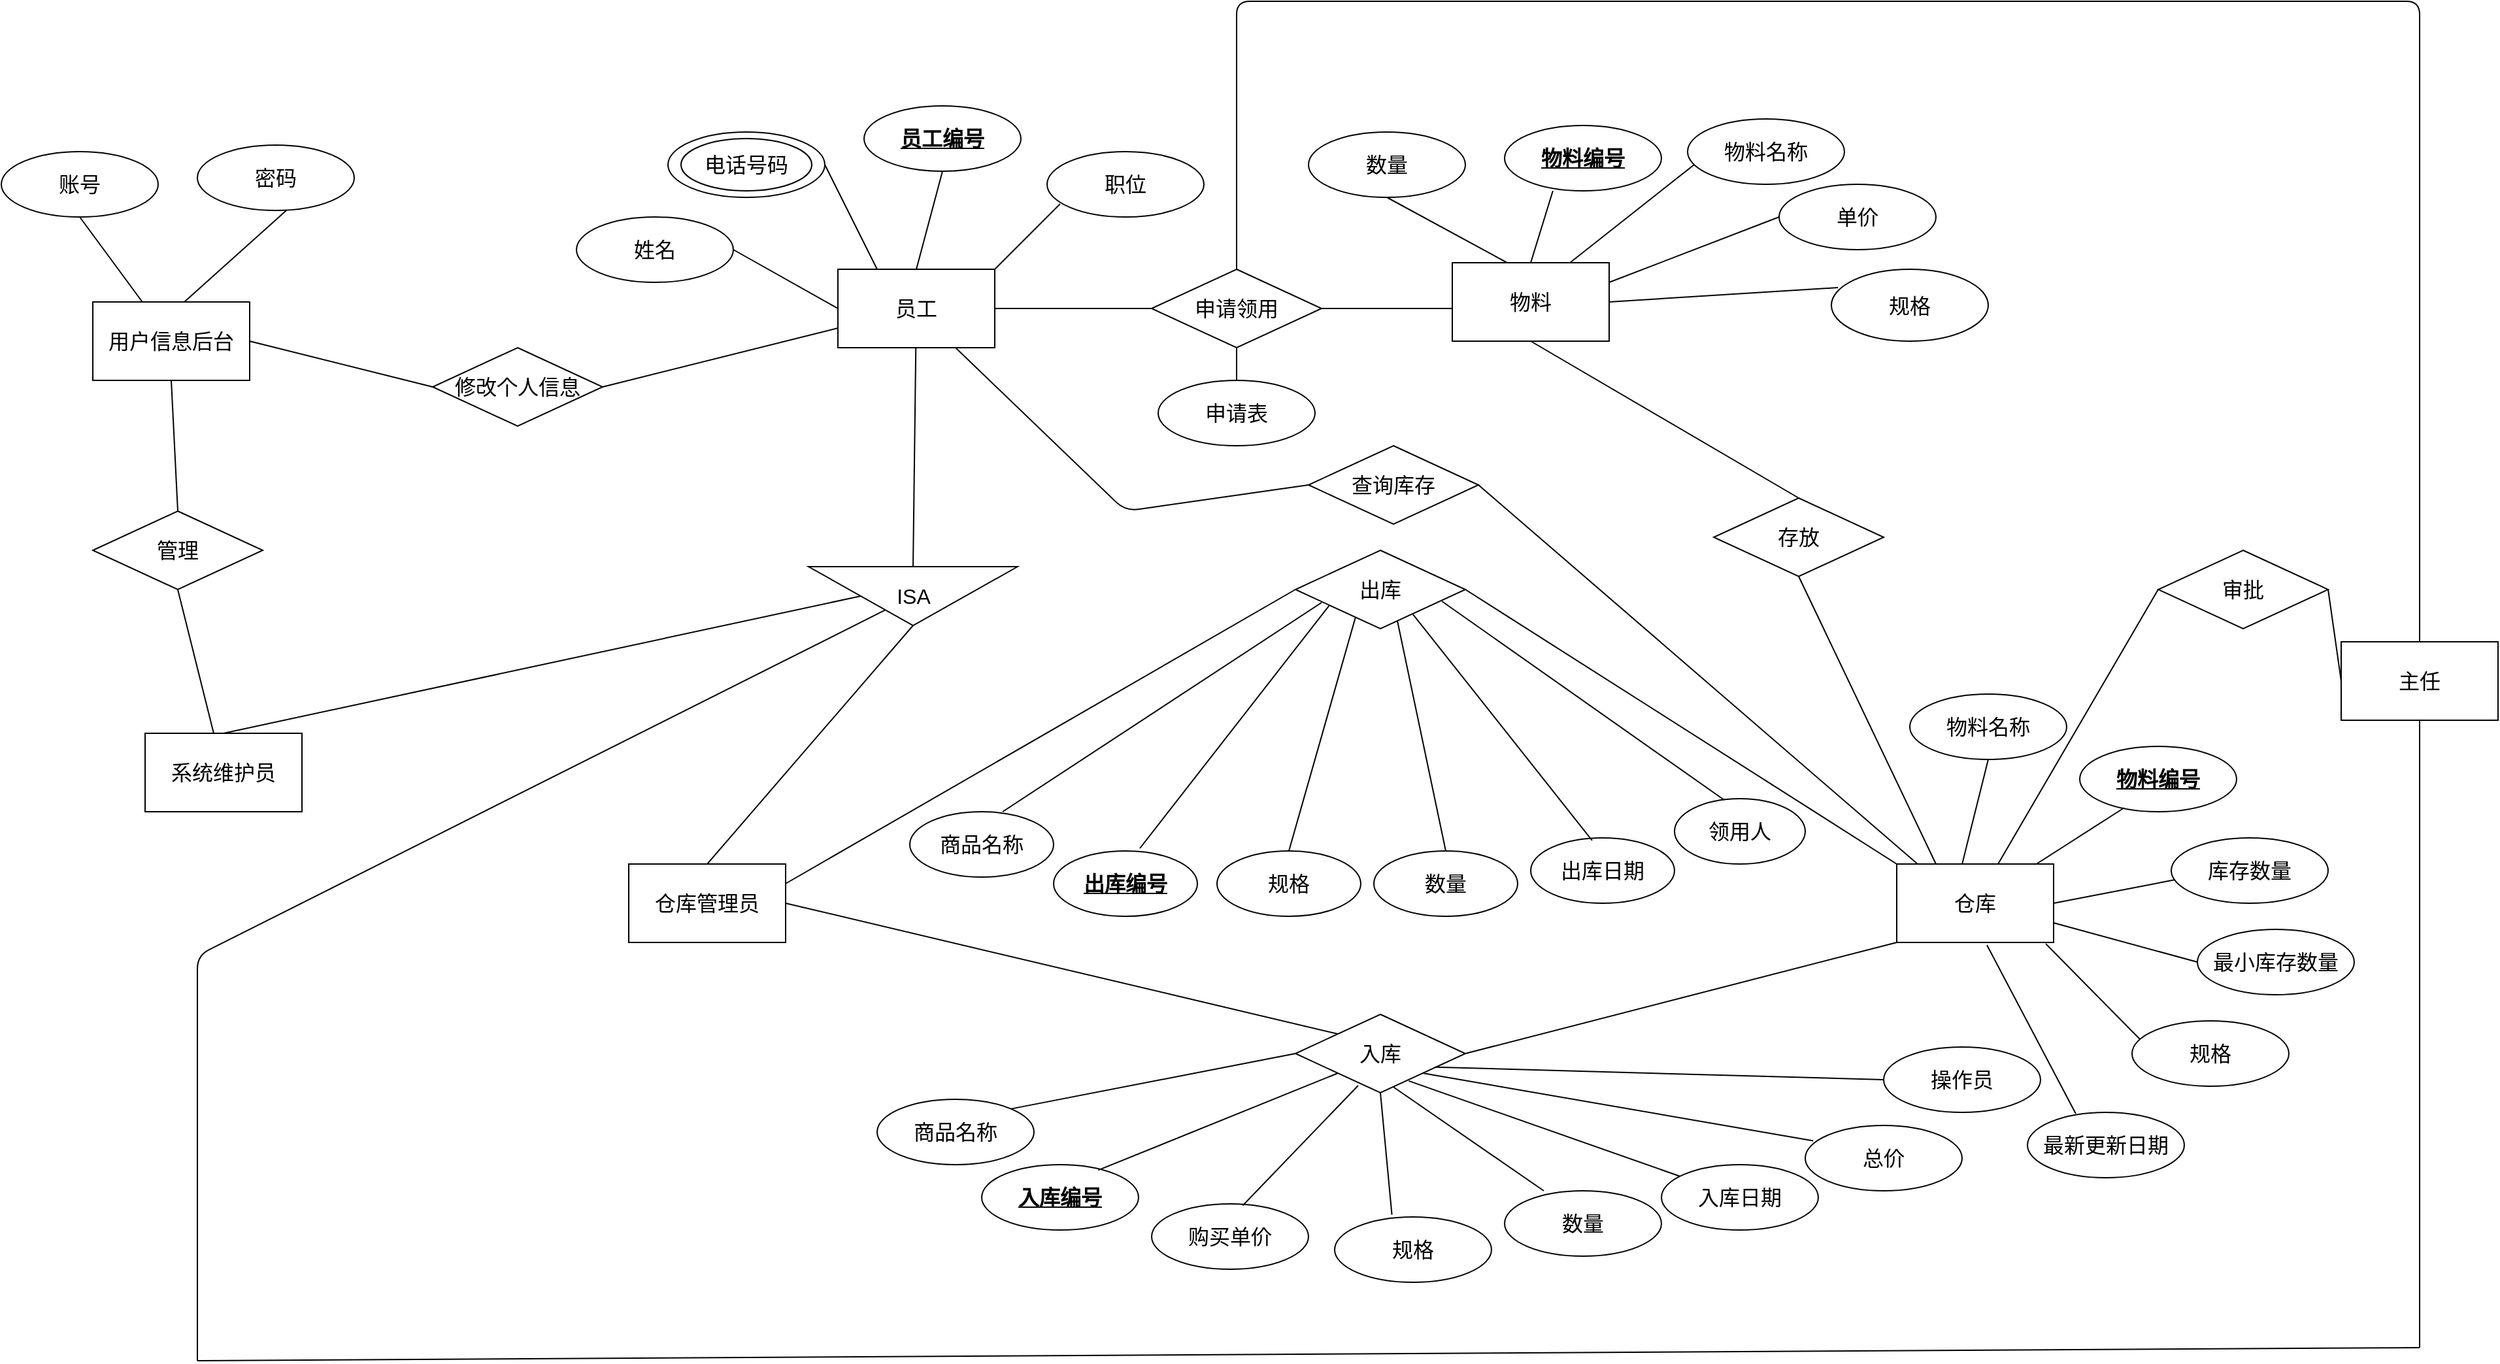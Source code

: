 <mxfile version="14.4.8" type="github">
  <diagram id="7QiJYxN_wW3tpjpvBsrL" name="Page-1">
    <mxGraphModel dx="2624" dy="752" grid="1" gridSize="10" guides="1" tooltips="1" connect="1" arrows="1" fold="1" page="0" pageScale="1" pageWidth="3300" pageHeight="4681" math="0" shadow="0">
      <root>
        <mxCell id="0" />
        <mxCell id="1" parent="0" />
        <mxCell id="o8ijFrv-etMoGQlMxE8c-1" value="物料" style="rounded=0;whiteSpace=wrap;html=1;fontSize=16;fontStyle=0" parent="1" vertex="1">
          <mxGeometry x="-30" y="300" width="120" height="60" as="geometry" />
        </mxCell>
        <mxCell id="FmjRnSezdj2sr65Cq_tM-1" value="" style="endArrow=none;html=1;exitX=0.5;exitY=0;exitDx=0;exitDy=0;entryX=0.308;entryY=1;entryDx=0;entryDy=0;entryPerimeter=0;fontSize=16;fontStyle=0" parent="1" source="o8ijFrv-etMoGQlMxE8c-1" target="FmjRnSezdj2sr65Cq_tM-2" edge="1">
          <mxGeometry width="50" height="50" relative="1" as="geometry">
            <mxPoint x="-20" y="280" as="sourcePoint" />
            <mxPoint x="160" y="290" as="targetPoint" />
          </mxGeometry>
        </mxCell>
        <mxCell id="FmjRnSezdj2sr65Cq_tM-2" value="物料编号" style="ellipse;whiteSpace=wrap;html=1;fontStyle=5;fontSize=16;" parent="1" vertex="1">
          <mxGeometry x="10" y="195" width="120" height="50" as="geometry" />
        </mxCell>
        <mxCell id="FmjRnSezdj2sr65Cq_tM-3" value="" style="endArrow=none;html=1;exitX=0.75;exitY=0;exitDx=0;exitDy=0;entryX=0.042;entryY=0.7;entryDx=0;entryDy=0;entryPerimeter=0;fontSize=16;fontStyle=0" parent="1" source="o8ijFrv-etMoGQlMxE8c-1" target="FmjRnSezdj2sr65Cq_tM-4" edge="1">
          <mxGeometry width="50" height="50" relative="1" as="geometry">
            <mxPoint x="120" y="420" as="sourcePoint" />
            <mxPoint x="150" y="360" as="targetPoint" />
          </mxGeometry>
        </mxCell>
        <mxCell id="FmjRnSezdj2sr65Cq_tM-4" value="物料名称" style="ellipse;whiteSpace=wrap;html=1;fontSize=16;fontStyle=0" parent="1" vertex="1">
          <mxGeometry x="150" y="190" width="120" height="50" as="geometry" />
        </mxCell>
        <mxCell id="FmjRnSezdj2sr65Cq_tM-6" value="单价" style="ellipse;whiteSpace=wrap;html=1;fontSize=16;fontStyle=0" parent="1" vertex="1">
          <mxGeometry x="220" y="240" width="120" height="50" as="geometry" />
        </mxCell>
        <mxCell id="FmjRnSezdj2sr65Cq_tM-7" value="" style="endArrow=none;html=1;exitX=1;exitY=0.25;exitDx=0;exitDy=0;entryX=0;entryY=0.5;entryDx=0;entryDy=0;fontSize=16;fontStyle=0" parent="1" source="o8ijFrv-etMoGQlMxE8c-1" target="FmjRnSezdj2sr65Cq_tM-6" edge="1">
          <mxGeometry width="50" height="50" relative="1" as="geometry">
            <mxPoint x="80" y="450" as="sourcePoint" />
            <mxPoint x="140" y="440" as="targetPoint" />
          </mxGeometry>
        </mxCell>
        <mxCell id="FmjRnSezdj2sr65Cq_tM-8" value="规格" style="ellipse;whiteSpace=wrap;html=1;fontSize=16;fontStyle=0" parent="1" vertex="1">
          <mxGeometry x="260" y="305" width="120" height="55" as="geometry" />
        </mxCell>
        <mxCell id="FmjRnSezdj2sr65Cq_tM-9" value="" style="endArrow=none;html=1;exitX=1;exitY=0.5;exitDx=0;exitDy=0;entryX=0.042;entryY=0.255;entryDx=0;entryDy=0;entryPerimeter=0;fontSize=16;fontStyle=0" parent="1" source="o8ijFrv-etMoGQlMxE8c-1" target="FmjRnSezdj2sr65Cq_tM-8" edge="1">
          <mxGeometry width="50" height="50" relative="1" as="geometry">
            <mxPoint y="520" as="sourcePoint" />
            <mxPoint x="140" y="510" as="targetPoint" />
          </mxGeometry>
        </mxCell>
        <mxCell id="FmjRnSezdj2sr65Cq_tM-10" value="数量" style="ellipse;whiteSpace=wrap;html=1;fontSize=16;fontStyle=0" parent="1" vertex="1">
          <mxGeometry x="-140" y="200" width="120" height="50" as="geometry" />
        </mxCell>
        <mxCell id="FmjRnSezdj2sr65Cq_tM-11" value="" style="endArrow=none;html=1;exitX=0.35;exitY=0;exitDx=0;exitDy=0;exitPerimeter=0;fontSize=16;fontStyle=0" parent="1" source="o8ijFrv-etMoGQlMxE8c-1" edge="1">
          <mxGeometry width="50" height="50" relative="1" as="geometry">
            <mxPoint x="70" y="290" as="sourcePoint" />
            <mxPoint x="-80" y="250" as="targetPoint" />
          </mxGeometry>
        </mxCell>
        <mxCell id="FmjRnSezdj2sr65Cq_tM-12" value="员工" style="rounded=0;whiteSpace=wrap;html=1;fontSize=16;fontStyle=0" parent="1" vertex="1">
          <mxGeometry x="-500" y="305" width="120" height="60" as="geometry" />
        </mxCell>
        <mxCell id="FmjRnSezdj2sr65Cq_tM-13" value="申请领用" style="rhombus;whiteSpace=wrap;html=1;fontSize=16;fontStyle=0" parent="1" vertex="1">
          <mxGeometry x="-260" y="305" width="130" height="60" as="geometry" />
        </mxCell>
        <mxCell id="FmjRnSezdj2sr65Cq_tM-14" value="" style="endArrow=none;html=1;entryX=0;entryY=0.5;entryDx=0;entryDy=0;fontSize=16;fontStyle=0" parent="1" target="FmjRnSezdj2sr65Cq_tM-13" edge="1">
          <mxGeometry width="50" height="50" relative="1" as="geometry">
            <mxPoint x="-380" y="335" as="sourcePoint" />
            <mxPoint x="-320" y="365" as="targetPoint" />
          </mxGeometry>
        </mxCell>
        <mxCell id="FmjRnSezdj2sr65Cq_tM-16" value="" style="ellipse;whiteSpace=wrap;html=1;fontSize=16;fontStyle=0" parent="1" vertex="1">
          <mxGeometry x="-630" y="200" width="120" height="50" as="geometry" />
        </mxCell>
        <mxCell id="FmjRnSezdj2sr65Cq_tM-19" value="姓名" style="ellipse;whiteSpace=wrap;html=1;fontSize=16;fontStyle=0" parent="1" vertex="1">
          <mxGeometry x="-700" y="265" width="120" height="50" as="geometry" />
        </mxCell>
        <mxCell id="FmjRnSezdj2sr65Cq_tM-20" value="职位" style="ellipse;whiteSpace=wrap;html=1;fontSize=16;fontStyle=0" parent="1" vertex="1">
          <mxGeometry x="-340" y="215" width="120" height="50" as="geometry" />
        </mxCell>
        <mxCell id="FmjRnSezdj2sr65Cq_tM-21" value="&lt;u style=&quot;font-size: 16px;&quot;&gt;员工编号&lt;/u&gt;" style="ellipse;whiteSpace=wrap;html=1;fontSize=16;fontStyle=1" parent="1" vertex="1">
          <mxGeometry x="-480" y="180" width="120" height="50" as="geometry" />
        </mxCell>
        <mxCell id="FmjRnSezdj2sr65Cq_tM-23" value="电话号码" style="ellipse;whiteSpace=wrap;html=1;fontSize=16;fontStyle=0" parent="1" vertex="1">
          <mxGeometry x="-620" y="205" width="100" height="40" as="geometry" />
        </mxCell>
        <mxCell id="FmjRnSezdj2sr65Cq_tM-24" value="" style="endArrow=none;html=1;entryX=0.5;entryY=1;entryDx=0;entryDy=0;exitX=0.5;exitY=0;exitDx=0;exitDy=0;fontSize=16;fontStyle=0" parent="1" source="FmjRnSezdj2sr65Cq_tM-12" target="FmjRnSezdj2sr65Cq_tM-21" edge="1">
          <mxGeometry width="50" height="50" relative="1" as="geometry">
            <mxPoint x="-500" y="315" as="sourcePoint" />
            <mxPoint x="-450" y="265" as="targetPoint" />
          </mxGeometry>
        </mxCell>
        <mxCell id="FmjRnSezdj2sr65Cq_tM-26" value="" style="endArrow=none;html=1;entryX=1;entryY=0.5;entryDx=0;entryDy=0;exitX=0.25;exitY=0;exitDx=0;exitDy=0;fontSize=16;fontStyle=0" parent="1" source="FmjRnSezdj2sr65Cq_tM-12" target="FmjRnSezdj2sr65Cq_tM-16" edge="1">
          <mxGeometry width="50" height="50" relative="1" as="geometry">
            <mxPoint x="-470" y="300" as="sourcePoint" />
            <mxPoint x="-440" y="445" as="targetPoint" />
          </mxGeometry>
        </mxCell>
        <mxCell id="FmjRnSezdj2sr65Cq_tM-28" value="" style="endArrow=none;html=1;entryX=1;entryY=0.5;entryDx=0;entryDy=0;exitX=0;exitY=0.5;exitDx=0;exitDy=0;fontSize=16;fontStyle=0" parent="1" source="FmjRnSezdj2sr65Cq_tM-12" target="FmjRnSezdj2sr65Cq_tM-19" edge="1">
          <mxGeometry width="50" height="50" relative="1" as="geometry">
            <mxPoint x="-580" y="535" as="sourcePoint" />
            <mxPoint x="-530" y="485" as="targetPoint" />
          </mxGeometry>
        </mxCell>
        <mxCell id="FmjRnSezdj2sr65Cq_tM-29" value="" style="endArrow=none;html=1;fontSize=16;fontStyle=0" parent="1" edge="1">
          <mxGeometry width="50" height="50" relative="1" as="geometry">
            <mxPoint x="-380" y="305" as="sourcePoint" />
            <mxPoint x="-330" y="255" as="targetPoint" />
          </mxGeometry>
        </mxCell>
        <mxCell id="FmjRnSezdj2sr65Cq_tM-30" value="" style="endArrow=none;html=1;exitX=1;exitY=0.5;exitDx=0;exitDy=0;fontSize=16;fontStyle=0" parent="1" source="FmjRnSezdj2sr65Cq_tM-13" edge="1">
          <mxGeometry width="50" height="50" relative="1" as="geometry">
            <mxPoint x="-150" y="335" as="sourcePoint" />
            <mxPoint x="-30" y="335" as="targetPoint" />
          </mxGeometry>
        </mxCell>
        <mxCell id="FmjRnSezdj2sr65Cq_tM-32" value="仓库" style="rounded=0;whiteSpace=wrap;html=1;fontSize=16;fontStyle=0" parent="1" vertex="1">
          <mxGeometry x="310" y="760" width="120" height="60" as="geometry" />
        </mxCell>
        <mxCell id="FmjRnSezdj2sr65Cq_tM-33" value="入库" style="rhombus;whiteSpace=wrap;html=1;fontSize=16;fontStyle=0" parent="1" vertex="1">
          <mxGeometry x="-150" y="875" width="130" height="60" as="geometry" />
        </mxCell>
        <mxCell id="FmjRnSezdj2sr65Cq_tM-34" value="出库" style="rhombus;whiteSpace=wrap;html=1;fontSize=16;fontStyle=0" parent="1" vertex="1">
          <mxGeometry x="-150" y="520" width="130" height="60" as="geometry" />
        </mxCell>
        <mxCell id="FmjRnSezdj2sr65Cq_tM-35" value="物料编号" style="ellipse;whiteSpace=wrap;html=1;fontStyle=5;fontSize=16;" parent="1" vertex="1">
          <mxGeometry x="450" y="670" width="120" height="50" as="geometry" />
        </mxCell>
        <mxCell id="FmjRnSezdj2sr65Cq_tM-36" value="库存数量" style="ellipse;whiteSpace=wrap;html=1;fontSize=16;fontStyle=0" parent="1" vertex="1">
          <mxGeometry x="520" y="740" width="120" height="50" as="geometry" />
        </mxCell>
        <mxCell id="FmjRnSezdj2sr65Cq_tM-37" value="规格" style="ellipse;whiteSpace=wrap;html=1;fontSize=16;fontStyle=0" parent="1" vertex="1">
          <mxGeometry x="490" y="880" width="120" height="50" as="geometry" />
        </mxCell>
        <mxCell id="FmjRnSezdj2sr65Cq_tM-39" value="最新更新日期" style="ellipse;whiteSpace=wrap;html=1;fontSize=16;fontStyle=0" parent="1" vertex="1">
          <mxGeometry x="410" y="950" width="120" height="50" as="geometry" />
        </mxCell>
        <mxCell id="FmjRnSezdj2sr65Cq_tM-40" value="物料名称" style="ellipse;whiteSpace=wrap;html=1;fontSize=16;fontStyle=0" parent="1" vertex="1">
          <mxGeometry x="320" y="630" width="120" height="50" as="geometry" />
        </mxCell>
        <mxCell id="FmjRnSezdj2sr65Cq_tM-41" value="最小库存数量" style="ellipse;whiteSpace=wrap;html=1;fontSize=16;fontStyle=0" parent="1" vertex="1">
          <mxGeometry x="540" y="810" width="120" height="50" as="geometry" />
        </mxCell>
        <mxCell id="FmjRnSezdj2sr65Cq_tM-42" value="" style="endArrow=none;html=1;entryX=0.5;entryY=1;entryDx=0;entryDy=0;exitX=0.417;exitY=0;exitDx=0;exitDy=0;exitPerimeter=0;fontSize=16;fontStyle=0" parent="1" source="FmjRnSezdj2sr65Cq_tM-32" target="FmjRnSezdj2sr65Cq_tM-40" edge="1">
          <mxGeometry width="50" height="50" relative="1" as="geometry">
            <mxPoint x="350" y="750" as="sourcePoint" />
            <mxPoint x="400" y="700" as="targetPoint" />
          </mxGeometry>
        </mxCell>
        <mxCell id="FmjRnSezdj2sr65Cq_tM-43" value="" style="endArrow=none;html=1;entryX=0.283;entryY=0.94;entryDx=0;entryDy=0;entryPerimeter=0;fontSize=16;fontStyle=0" parent="1" source="FmjRnSezdj2sr65Cq_tM-32" target="FmjRnSezdj2sr65Cq_tM-35" edge="1">
          <mxGeometry width="50" height="50" relative="1" as="geometry">
            <mxPoint x="440" y="780" as="sourcePoint" />
            <mxPoint x="483" y="710" as="targetPoint" />
          </mxGeometry>
        </mxCell>
        <mxCell id="FmjRnSezdj2sr65Cq_tM-44" value="" style="endArrow=none;html=1;entryX=0.025;entryY=0.64;entryDx=0;entryDy=0;entryPerimeter=0;exitX=1;exitY=0.5;exitDx=0;exitDy=0;fontSize=16;fontStyle=0" parent="1" source="FmjRnSezdj2sr65Cq_tM-32" target="FmjRnSezdj2sr65Cq_tM-36" edge="1">
          <mxGeometry width="50" height="50" relative="1" as="geometry">
            <mxPoint x="470" y="830" as="sourcePoint" />
            <mxPoint x="520" y="780" as="targetPoint" />
          </mxGeometry>
        </mxCell>
        <mxCell id="FmjRnSezdj2sr65Cq_tM-45" value="" style="endArrow=none;html=1;entryX=0;entryY=0.5;entryDx=0;entryDy=0;exitX=1;exitY=0.75;exitDx=0;exitDy=0;fontSize=16;fontStyle=0" parent="1" source="FmjRnSezdj2sr65Cq_tM-32" target="FmjRnSezdj2sr65Cq_tM-41" edge="1">
          <mxGeometry width="50" height="50" relative="1" as="geometry">
            <mxPoint x="500" y="860" as="sourcePoint" />
            <mxPoint x="550" y="810" as="targetPoint" />
          </mxGeometry>
        </mxCell>
        <mxCell id="FmjRnSezdj2sr65Cq_tM-46" value="" style="endArrow=none;html=1;entryX=0.05;entryY=0.28;entryDx=0;entryDy=0;entryPerimeter=0;exitX=0.95;exitY=1.017;exitDx=0;exitDy=0;exitPerimeter=0;fontSize=16;fontStyle=0" parent="1" source="FmjRnSezdj2sr65Cq_tM-32" target="FmjRnSezdj2sr65Cq_tM-37" edge="1">
          <mxGeometry width="50" height="50" relative="1" as="geometry">
            <mxPoint x="400" y="920" as="sourcePoint" />
            <mxPoint x="450" y="870" as="targetPoint" />
          </mxGeometry>
        </mxCell>
        <mxCell id="FmjRnSezdj2sr65Cq_tM-47" value="" style="endArrow=none;html=1;entryX=0.308;entryY=0.02;entryDx=0;entryDy=0;entryPerimeter=0;exitX=0.575;exitY=1.033;exitDx=0;exitDy=0;exitPerimeter=0;fontSize=16;fontStyle=0" parent="1" source="FmjRnSezdj2sr65Cq_tM-32" target="FmjRnSezdj2sr65Cq_tM-39" edge="1">
          <mxGeometry width="50" height="50" relative="1" as="geometry">
            <mxPoint x="390" y="950" as="sourcePoint" />
            <mxPoint x="440" y="900" as="targetPoint" />
          </mxGeometry>
        </mxCell>
        <mxCell id="FmjRnSezdj2sr65Cq_tM-48" value="" style="endArrow=none;html=1;entryX=0;entryY=1;entryDx=0;entryDy=0;exitX=1;exitY=0.5;exitDx=0;exitDy=0;fontSize=16;fontStyle=0" parent="1" source="FmjRnSezdj2sr65Cq_tM-33" target="FmjRnSezdj2sr65Cq_tM-32" edge="1">
          <mxGeometry width="50" height="50" relative="1" as="geometry">
            <mxPoint x="240" y="900" as="sourcePoint" />
            <mxPoint x="290" y="850" as="targetPoint" />
          </mxGeometry>
        </mxCell>
        <mxCell id="FmjRnSezdj2sr65Cq_tM-49" value="" style="endArrow=none;html=1;entryX=0;entryY=0;entryDx=0;entryDy=0;exitX=1;exitY=0.5;exitDx=0;exitDy=0;fontSize=16;fontStyle=0" parent="1" source="FmjRnSezdj2sr65Cq_tM-34" target="FmjRnSezdj2sr65Cq_tM-32" edge="1">
          <mxGeometry width="50" height="50" relative="1" as="geometry">
            <mxPoint x="230" y="810" as="sourcePoint" />
            <mxPoint x="280" y="760" as="targetPoint" />
          </mxGeometry>
        </mxCell>
        <mxCell id="FmjRnSezdj2sr65Cq_tM-50" value="商品名称" style="ellipse;whiteSpace=wrap;html=1;fontSize=16;fontStyle=0" parent="1" vertex="1">
          <mxGeometry x="-470" y="940" width="120" height="50" as="geometry" />
        </mxCell>
        <mxCell id="FmjRnSezdj2sr65Cq_tM-51" value="规格" style="ellipse;whiteSpace=wrap;html=1;fontSize=16;fontStyle=0" parent="1" vertex="1">
          <mxGeometry x="-120" y="1030" width="120" height="50" as="geometry" />
        </mxCell>
        <mxCell id="FmjRnSezdj2sr65Cq_tM-52" value="总价" style="ellipse;whiteSpace=wrap;html=1;fontSize=16;fontStyle=0" parent="1" vertex="1">
          <mxGeometry x="240" y="960" width="120" height="50" as="geometry" />
        </mxCell>
        <mxCell id="FmjRnSezdj2sr65Cq_tM-53" value="数量" style="ellipse;whiteSpace=wrap;html=1;fontSize=16;fontStyle=0" parent="1" vertex="1">
          <mxGeometry x="10" y="1010" width="120" height="50" as="geometry" />
        </mxCell>
        <mxCell id="FmjRnSezdj2sr65Cq_tM-54" value="操作员" style="ellipse;whiteSpace=wrap;html=1;fontSize=16;fontStyle=0" parent="1" vertex="1">
          <mxGeometry x="300" y="900" width="120" height="50" as="geometry" />
        </mxCell>
        <mxCell id="FmjRnSezdj2sr65Cq_tM-56" value="入库编号" style="ellipse;whiteSpace=wrap;html=1;fontStyle=5;fontSize=16;" parent="1" vertex="1">
          <mxGeometry x="-390" y="990" width="120" height="50" as="geometry" />
        </mxCell>
        <mxCell id="FmjRnSezdj2sr65Cq_tM-57" value="购买单价" style="ellipse;whiteSpace=wrap;html=1;fontSize=16;fontStyle=0" parent="1" vertex="1">
          <mxGeometry x="-260" y="1020" width="120" height="50" as="geometry" />
        </mxCell>
        <mxCell id="FmjRnSezdj2sr65Cq_tM-58" value="入库日期" style="ellipse;whiteSpace=wrap;html=1;fontSize=16;fontStyle=0" parent="1" vertex="1">
          <mxGeometry x="130" y="990" width="120" height="50" as="geometry" />
        </mxCell>
        <mxCell id="FmjRnSezdj2sr65Cq_tM-59" value="" style="endArrow=none;html=1;entryX=0;entryY=0.5;entryDx=0;entryDy=0;exitX=1;exitY=0;exitDx=0;exitDy=0;fontSize=16;fontStyle=0" parent="1" source="FmjRnSezdj2sr65Cq_tM-50" target="FmjRnSezdj2sr65Cq_tM-33" edge="1">
          <mxGeometry width="50" height="50" relative="1" as="geometry">
            <mxPoint x="-300" y="930" as="sourcePoint" />
            <mxPoint x="-250" y="880" as="targetPoint" />
          </mxGeometry>
        </mxCell>
        <mxCell id="FmjRnSezdj2sr65Cq_tM-60" value="" style="endArrow=none;html=1;entryX=0;entryY=1;entryDx=0;entryDy=0;exitX=0.743;exitY=0.084;exitDx=0;exitDy=0;exitPerimeter=0;fontSize=16;fontStyle=0" parent="1" source="FmjRnSezdj2sr65Cq_tM-56" target="FmjRnSezdj2sr65Cq_tM-33" edge="1">
          <mxGeometry width="50" height="50" relative="1" as="geometry">
            <mxPoint x="-150" y="1010" as="sourcePoint" />
            <mxPoint x="-100" y="960" as="targetPoint" />
          </mxGeometry>
        </mxCell>
        <mxCell id="FmjRnSezdj2sr65Cq_tM-61" value="" style="endArrow=none;html=1;entryX=0.369;entryY=0.908;entryDx=0;entryDy=0;entryPerimeter=0;exitX=0.581;exitY=0.025;exitDx=0;exitDy=0;exitPerimeter=0;fontSize=16;fontStyle=0" parent="1" source="FmjRnSezdj2sr65Cq_tM-57" target="FmjRnSezdj2sr65Cq_tM-33" edge="1">
          <mxGeometry width="50" height="50" relative="1" as="geometry">
            <mxPoint x="-150" y="1030" as="sourcePoint" />
            <mxPoint x="-100" y="980" as="targetPoint" />
          </mxGeometry>
        </mxCell>
        <mxCell id="FmjRnSezdj2sr65Cq_tM-62" value="" style="endArrow=none;html=1;entryX=0.5;entryY=1;entryDx=0;entryDy=0;exitX=0.365;exitY=-0.034;exitDx=0;exitDy=0;exitPerimeter=0;fontSize=16;fontStyle=0" parent="1" source="FmjRnSezdj2sr65Cq_tM-51" target="FmjRnSezdj2sr65Cq_tM-33" edge="1">
          <mxGeometry width="50" height="50" relative="1" as="geometry">
            <mxPoint x="-120" y="1020" as="sourcePoint" />
            <mxPoint x="-70" y="970" as="targetPoint" />
          </mxGeometry>
        </mxCell>
        <mxCell id="FmjRnSezdj2sr65Cq_tM-63" value="" style="endArrow=none;html=1;entryX=0.577;entryY=0.927;entryDx=0;entryDy=0;exitX=0.25;exitY=0;exitDx=0;exitDy=0;exitPerimeter=0;entryPerimeter=0;fontSize=16;fontStyle=0" parent="1" source="FmjRnSezdj2sr65Cq_tM-53" target="FmjRnSezdj2sr65Cq_tM-33" edge="1">
          <mxGeometry width="50" height="50" relative="1" as="geometry">
            <mxPoint y="1000" as="sourcePoint" />
            <mxPoint x="50" y="950" as="targetPoint" />
          </mxGeometry>
        </mxCell>
        <mxCell id="FmjRnSezdj2sr65Cq_tM-64" value="" style="endArrow=none;html=1;entryX=0.667;entryY=0.849;entryDx=0;entryDy=0;entryPerimeter=0;fontSize=16;fontStyle=0" parent="1" source="FmjRnSezdj2sr65Cq_tM-58" target="FmjRnSezdj2sr65Cq_tM-33" edge="1">
          <mxGeometry width="50" height="50" relative="1" as="geometry">
            <mxPoint x="60" y="1010" as="sourcePoint" />
            <mxPoint x="110" y="960" as="targetPoint" />
          </mxGeometry>
        </mxCell>
        <mxCell id="FmjRnSezdj2sr65Cq_tM-65" value="" style="endArrow=none;html=1;entryX=1;entryY=1;entryDx=0;entryDy=0;exitX=0.051;exitY=0.236;exitDx=0;exitDy=0;exitPerimeter=0;fontSize=16;fontStyle=0" parent="1" source="FmjRnSezdj2sr65Cq_tM-52" target="FmjRnSezdj2sr65Cq_tM-33" edge="1">
          <mxGeometry width="50" height="50" relative="1" as="geometry">
            <mxPoint x="120" y="970" as="sourcePoint" />
            <mxPoint x="170" y="920" as="targetPoint" />
          </mxGeometry>
        </mxCell>
        <mxCell id="FmjRnSezdj2sr65Cq_tM-66" value="" style="endArrow=none;html=1;entryX=0;entryY=0.5;entryDx=0;entryDy=0;exitX=0.821;exitY=0.673;exitDx=0;exitDy=0;exitPerimeter=0;fontSize=16;fontStyle=0" parent="1" source="FmjRnSezdj2sr65Cq_tM-33" target="FmjRnSezdj2sr65Cq_tM-54" edge="1">
          <mxGeometry width="50" height="50" relative="1" as="geometry">
            <mxPoint x="140" y="950" as="sourcePoint" />
            <mxPoint x="190" y="900" as="targetPoint" />
          </mxGeometry>
        </mxCell>
        <mxCell id="FmjRnSezdj2sr65Cq_tM-67" value="仓库管理员" style="rounded=0;whiteSpace=wrap;html=1;fontSize=16;fontStyle=0" parent="1" vertex="1">
          <mxGeometry x="-660" y="760" width="120" height="60" as="geometry" />
        </mxCell>
        <mxCell id="FmjRnSezdj2sr65Cq_tM-69" value="" style="endArrow=none;html=1;entryX=0;entryY=0;entryDx=0;entryDy=0;exitX=1;exitY=0.5;exitDx=0;exitDy=0;fontSize=16;fontStyle=0" parent="1" source="FmjRnSezdj2sr65Cq_tM-67" target="FmjRnSezdj2sr65Cq_tM-33" edge="1">
          <mxGeometry width="50" height="50" relative="1" as="geometry">
            <mxPoint x="-460" y="920" as="sourcePoint" />
            <mxPoint x="-410" y="870" as="targetPoint" />
          </mxGeometry>
        </mxCell>
        <mxCell id="FmjRnSezdj2sr65Cq_tM-70" value="" style="endArrow=none;html=1;entryX=0;entryY=0.5;entryDx=0;entryDy=0;exitX=1;exitY=0.25;exitDx=0;exitDy=0;fontSize=16;fontStyle=0" parent="1" source="FmjRnSezdj2sr65Cq_tM-67" target="FmjRnSezdj2sr65Cq_tM-34" edge="1">
          <mxGeometry width="50" height="50" relative="1" as="geometry">
            <mxPoint x="-380" y="760" as="sourcePoint" />
            <mxPoint x="-330" y="710" as="targetPoint" />
          </mxGeometry>
        </mxCell>
        <mxCell id="FmjRnSezdj2sr65Cq_tM-71" value="申请表" style="ellipse;whiteSpace=wrap;html=1;fontSize=16;fontStyle=0" parent="1" vertex="1">
          <mxGeometry x="-255" y="390" width="120" height="50" as="geometry" />
        </mxCell>
        <mxCell id="FmjRnSezdj2sr65Cq_tM-72" value="" style="endArrow=none;html=1;entryX=0.5;entryY=1;entryDx=0;entryDy=0;exitX=0.5;exitY=0;exitDx=0;exitDy=0;fontSize=16;fontStyle=0" parent="1" source="FmjRnSezdj2sr65Cq_tM-71" target="FmjRnSezdj2sr65Cq_tM-13" edge="1">
          <mxGeometry width="50" height="50" relative="1" as="geometry">
            <mxPoint x="-560" y="510" as="sourcePoint" />
            <mxPoint x="-510" y="460" as="targetPoint" />
          </mxGeometry>
        </mxCell>
        <mxCell id="FmjRnSezdj2sr65Cq_tM-74" value="商品名称" style="ellipse;whiteSpace=wrap;html=1;fontSize=16;fontStyle=0" parent="1" vertex="1">
          <mxGeometry x="-445" y="720" width="110" height="50" as="geometry" />
        </mxCell>
        <mxCell id="FmjRnSezdj2sr65Cq_tM-75" value="规格" style="ellipse;whiteSpace=wrap;html=1;fontSize=16;fontStyle=0" parent="1" vertex="1">
          <mxGeometry x="-210" y="750" width="110" height="50" as="geometry" />
        </mxCell>
        <mxCell id="FmjRnSezdj2sr65Cq_tM-77" value="数量" style="ellipse;whiteSpace=wrap;html=1;fontSize=16;fontStyle=0" parent="1" vertex="1">
          <mxGeometry x="-90" y="750" width="110" height="50" as="geometry" />
        </mxCell>
        <mxCell id="FmjRnSezdj2sr65Cq_tM-78" value="领用人" style="ellipse;whiteSpace=wrap;html=1;fontSize=16;fontStyle=0" parent="1" vertex="1">
          <mxGeometry x="140" y="710" width="100" height="50" as="geometry" />
        </mxCell>
        <mxCell id="FmjRnSezdj2sr65Cq_tM-79" value="出库编号" style="ellipse;whiteSpace=wrap;html=1;fontStyle=5;fontSize=16;" parent="1" vertex="1">
          <mxGeometry x="-335" y="750" width="110" height="50" as="geometry" />
        </mxCell>
        <mxCell id="FmjRnSezdj2sr65Cq_tM-80" value="出库日期" style="ellipse;whiteSpace=wrap;html=1;fontSize=16;fontStyle=0" parent="1" vertex="1">
          <mxGeometry x="30" y="740" width="110" height="50" as="geometry" />
        </mxCell>
        <mxCell id="FmjRnSezdj2sr65Cq_tM-81" value="" style="endArrow=none;html=1;fontSize=16;fontStyle=0" parent="1" edge="1">
          <mxGeometry width="50" height="50" relative="1" as="geometry">
            <mxPoint x="-374" y="720" as="sourcePoint" />
            <mxPoint x="-130" y="560" as="targetPoint" />
          </mxGeometry>
        </mxCell>
        <mxCell id="FmjRnSezdj2sr65Cq_tM-83" value="" style="endArrow=none;html=1;entryX=0.2;entryY=0.7;entryDx=0;entryDy=0;entryPerimeter=0;fontSize=16;fontStyle=0" parent="1" target="FmjRnSezdj2sr65Cq_tM-34" edge="1">
          <mxGeometry width="50" height="50" relative="1" as="geometry">
            <mxPoint x="-269" y="748" as="sourcePoint" />
            <mxPoint x="-160" y="660" as="targetPoint" />
          </mxGeometry>
        </mxCell>
        <mxCell id="FmjRnSezdj2sr65Cq_tM-84" value="" style="endArrow=none;html=1;entryX=0.354;entryY=0.85;entryDx=0;entryDy=0;entryPerimeter=0;exitX=0.5;exitY=0;exitDx=0;exitDy=0;fontSize=16;fontStyle=0" parent="1" source="FmjRnSezdj2sr65Cq_tM-75" target="FmjRnSezdj2sr65Cq_tM-34" edge="1">
          <mxGeometry width="50" height="50" relative="1" as="geometry">
            <mxPoint x="-150" y="720" as="sourcePoint" />
            <mxPoint x="-100" y="670" as="targetPoint" />
          </mxGeometry>
        </mxCell>
        <mxCell id="FmjRnSezdj2sr65Cq_tM-85" value="" style="endArrow=none;html=1;entryX=0.6;entryY=0.9;entryDx=0;entryDy=0;entryPerimeter=0;exitX=0.5;exitY=0;exitDx=0;exitDy=0;fontSize=16;fontStyle=0" parent="1" source="FmjRnSezdj2sr65Cq_tM-77" target="FmjRnSezdj2sr65Cq_tM-34" edge="1">
          <mxGeometry width="50" height="50" relative="1" as="geometry">
            <mxPoint x="-80" y="680" as="sourcePoint" />
            <mxPoint x="-30" y="630" as="targetPoint" />
          </mxGeometry>
        </mxCell>
        <mxCell id="FmjRnSezdj2sr65Cq_tM-86" value="" style="endArrow=none;html=1;entryX=0.692;entryY=0.817;entryDx=0;entryDy=0;entryPerimeter=0;exitX=0.427;exitY=0.04;exitDx=0;exitDy=0;exitPerimeter=0;fontSize=16;fontStyle=0" parent="1" source="FmjRnSezdj2sr65Cq_tM-80" target="FmjRnSezdj2sr65Cq_tM-34" edge="1">
          <mxGeometry width="50" height="50" relative="1" as="geometry">
            <mxPoint x="85" y="738" as="sourcePoint" />
            <mxPoint x="40" y="640" as="targetPoint" />
          </mxGeometry>
        </mxCell>
        <mxCell id="FmjRnSezdj2sr65Cq_tM-87" value="" style="endArrow=none;html=1;entryX=0.862;entryY=0.65;entryDx=0;entryDy=0;entryPerimeter=0;exitX=0.38;exitY=0.02;exitDx=0;exitDy=0;exitPerimeter=0;fontSize=16;fontStyle=0" parent="1" source="FmjRnSezdj2sr65Cq_tM-78" target="FmjRnSezdj2sr65Cq_tM-34" edge="1">
          <mxGeometry width="50" height="50" relative="1" as="geometry">
            <mxPoint x="190" y="708" as="sourcePoint" />
            <mxPoint x="140" y="670" as="targetPoint" />
          </mxGeometry>
        </mxCell>
        <mxCell id="FmjRnSezdj2sr65Cq_tM-88" value="主任" style="rounded=0;whiteSpace=wrap;html=1;fontSize=16;fontStyle=0" parent="1" vertex="1">
          <mxGeometry x="650" y="590" width="120" height="60" as="geometry" />
        </mxCell>
        <mxCell id="FmjRnSezdj2sr65Cq_tM-89" value="存放" style="rhombus;whiteSpace=wrap;html=1;fontSize=16;fontStyle=0" parent="1" vertex="1">
          <mxGeometry x="170" y="480" width="130" height="60" as="geometry" />
        </mxCell>
        <mxCell id="FmjRnSezdj2sr65Cq_tM-90" value="" style="endArrow=none;html=1;entryX=0.5;entryY=1;entryDx=0;entryDy=0;exitX=0.5;exitY=0;exitDx=0;exitDy=0;fontSize=16;fontStyle=0" parent="1" source="FmjRnSezdj2sr65Cq_tM-89" target="o8ijFrv-etMoGQlMxE8c-1" edge="1">
          <mxGeometry width="50" height="50" relative="1" as="geometry">
            <mxPoint x="50" y="480" as="sourcePoint" />
            <mxPoint x="100" y="430" as="targetPoint" />
          </mxGeometry>
        </mxCell>
        <mxCell id="FmjRnSezdj2sr65Cq_tM-91" value="" style="endArrow=none;html=1;entryX=0.5;entryY=1;entryDx=0;entryDy=0;exitX=0.25;exitY=0;exitDx=0;exitDy=0;fontSize=16;fontStyle=0" parent="1" source="FmjRnSezdj2sr65Cq_tM-32" target="FmjRnSezdj2sr65Cq_tM-89" edge="1">
          <mxGeometry width="50" height="50" relative="1" as="geometry">
            <mxPoint x="270" y="650" as="sourcePoint" />
            <mxPoint x="320" y="600" as="targetPoint" />
          </mxGeometry>
        </mxCell>
        <mxCell id="FmjRnSezdj2sr65Cq_tM-103" value="系统维护员" style="rounded=0;whiteSpace=wrap;html=1;fontSize=16;fontStyle=0" parent="1" vertex="1">
          <mxGeometry x="-1030" y="660" width="120" height="60" as="geometry" />
        </mxCell>
        <mxCell id="FmjRnSezdj2sr65Cq_tM-108" value="ISA" style="triangle;whiteSpace=wrap;html=1;rotation=90;horizontal=0;fontSize=16;fontStyle=0" parent="1" vertex="1">
          <mxGeometry x="-465" y="475" width="45" height="160" as="geometry" />
        </mxCell>
        <mxCell id="FmjRnSezdj2sr65Cq_tM-109" value="" style="endArrow=none;html=1;entryX=0.5;entryY=1;entryDx=0;entryDy=0;exitX=0.5;exitY=0;exitDx=0;exitDy=0;fontSize=16;fontStyle=0" parent="1" source="FmjRnSezdj2sr65Cq_tM-103" target="FmjRnSezdj2sr65Cq_tM-108" edge="1">
          <mxGeometry width="50" height="50" relative="1" as="geometry">
            <mxPoint x="-790" y="750" as="sourcePoint" />
            <mxPoint x="-740" y="700" as="targetPoint" />
          </mxGeometry>
        </mxCell>
        <mxCell id="FmjRnSezdj2sr65Cq_tM-110" value="" style="endArrow=none;html=1;entryX=1;entryY=0.5;entryDx=0;entryDy=0;exitX=0.5;exitY=0;exitDx=0;exitDy=0;fontSize=16;fontStyle=0" parent="1" source="FmjRnSezdj2sr65Cq_tM-67" target="FmjRnSezdj2sr65Cq_tM-108" edge="1">
          <mxGeometry width="50" height="50" relative="1" as="geometry">
            <mxPoint x="-550" y="700" as="sourcePoint" />
            <mxPoint x="-500" y="650" as="targetPoint" />
          </mxGeometry>
        </mxCell>
        <mxCell id="FmjRnSezdj2sr65Cq_tM-111" value="" style="endArrow=none;html=1;exitX=0;exitY=0.5;exitDx=0;exitDy=0;fontSize=16;fontStyle=0" parent="1" source="FmjRnSezdj2sr65Cq_tM-108" target="FmjRnSezdj2sr65Cq_tM-12" edge="1">
          <mxGeometry width="50" height="50" relative="1" as="geometry">
            <mxPoint x="-440" y="500" as="sourcePoint" />
            <mxPoint x="-390" y="450" as="targetPoint" />
          </mxGeometry>
        </mxCell>
        <mxCell id="FmjRnSezdj2sr65Cq_tM-112" value="" style="endArrow=none;html=1;fontSize=16;fontStyle=0" parent="1" target="FmjRnSezdj2sr65Cq_tM-108" edge="1">
          <mxGeometry width="50" height="50" relative="1" as="geometry">
            <mxPoint x="-990" y="1140" as="sourcePoint" />
            <mxPoint x="-512" y="540" as="targetPoint" />
            <Array as="points">
              <mxPoint x="-990" y="830" />
            </Array>
          </mxGeometry>
        </mxCell>
        <mxCell id="FmjRnSezdj2sr65Cq_tM-114" value="" style="endArrow=none;html=1;fontSize=16;fontStyle=0" parent="1" edge="1">
          <mxGeometry width="50" height="50" relative="1" as="geometry">
            <mxPoint x="-990" y="1140" as="sourcePoint" />
            <mxPoint x="710" y="1130" as="targetPoint" />
          </mxGeometry>
        </mxCell>
        <mxCell id="FmjRnSezdj2sr65Cq_tM-115" value="" style="endArrow=none;html=1;fontSize=16;fontStyle=0" parent="1" target="FmjRnSezdj2sr65Cq_tM-88" edge="1">
          <mxGeometry width="50" height="50" relative="1" as="geometry">
            <mxPoint x="710" y="1130" as="sourcePoint" />
            <mxPoint x="810" y="1090" as="targetPoint" />
          </mxGeometry>
        </mxCell>
        <mxCell id="FmjRnSezdj2sr65Cq_tM-117" value="查询库存" style="rhombus;whiteSpace=wrap;html=1;fontSize=16;fontStyle=0" parent="1" vertex="1">
          <mxGeometry x="-140" y="440" width="130" height="60" as="geometry" />
        </mxCell>
        <mxCell id="FmjRnSezdj2sr65Cq_tM-118" value="" style="endArrow=none;html=1;entryX=0;entryY=0.5;entryDx=0;entryDy=0;exitX=0.75;exitY=1;exitDx=0;exitDy=0;fontSize=16;fontStyle=0" parent="1" source="FmjRnSezdj2sr65Cq_tM-12" target="FmjRnSezdj2sr65Cq_tM-117" edge="1">
          <mxGeometry width="50" height="50" relative="1" as="geometry">
            <mxPoint x="-290" y="540" as="sourcePoint" />
            <mxPoint x="-240" y="490" as="targetPoint" />
            <Array as="points">
              <mxPoint x="-280" y="490" />
            </Array>
          </mxGeometry>
        </mxCell>
        <mxCell id="FmjRnSezdj2sr65Cq_tM-119" value="" style="endArrow=none;html=1;entryX=0.133;entryY=0;entryDx=0;entryDy=0;entryPerimeter=0;exitX=1;exitY=0.5;exitDx=0;exitDy=0;fontSize=16;fontStyle=0" parent="1" source="FmjRnSezdj2sr65Cq_tM-117" target="FmjRnSezdj2sr65Cq_tM-32" edge="1">
          <mxGeometry width="50" height="50" relative="1" as="geometry">
            <mxPoint x="40" y="550" as="sourcePoint" />
            <mxPoint x="90" y="500" as="targetPoint" />
          </mxGeometry>
        </mxCell>
        <mxCell id="FmjRnSezdj2sr65Cq_tM-120" value="账号" style="ellipse;whiteSpace=wrap;html=1;fontSize=16;fontStyle=0" parent="1" vertex="1">
          <mxGeometry x="-1140" y="215" width="120" height="50" as="geometry" />
        </mxCell>
        <mxCell id="FmjRnSezdj2sr65Cq_tM-121" value="密码" style="ellipse;whiteSpace=wrap;html=1;fontSize=16;fontStyle=0" parent="1" vertex="1">
          <mxGeometry x="-990" y="210" width="120" height="50" as="geometry" />
        </mxCell>
        <mxCell id="FmjRnSezdj2sr65Cq_tM-124" value="用户信息后台" style="rounded=0;whiteSpace=wrap;html=1;fontSize=16;fontStyle=0" parent="1" vertex="1">
          <mxGeometry x="-1070" y="330" width="120" height="60" as="geometry" />
        </mxCell>
        <mxCell id="FmjRnSezdj2sr65Cq_tM-125" value="" style="endArrow=none;html=1;entryX=0.5;entryY=1;entryDx=0;entryDy=0;fontSize=16;fontStyle=0" parent="1" source="FmjRnSezdj2sr65Cq_tM-124" target="FmjRnSezdj2sr65Cq_tM-120" edge="1">
          <mxGeometry width="50" height="50" relative="1" as="geometry">
            <mxPoint x="-1100" y="340" as="sourcePoint" />
            <mxPoint x="-1050" y="290" as="targetPoint" />
          </mxGeometry>
        </mxCell>
        <mxCell id="FmjRnSezdj2sr65Cq_tM-126" value="" style="endArrow=none;html=1;entryX=0.567;entryY=1;entryDx=0;entryDy=0;entryPerimeter=0;fontSize=16;fontStyle=0" parent="1" target="FmjRnSezdj2sr65Cq_tM-121" edge="1">
          <mxGeometry width="50" height="50" relative="1" as="geometry">
            <mxPoint x="-1000" y="330" as="sourcePoint" />
            <mxPoint x="-850" y="300" as="targetPoint" />
          </mxGeometry>
        </mxCell>
        <mxCell id="FmjRnSezdj2sr65Cq_tM-127" value="管理" style="rhombus;whiteSpace=wrap;html=1;fontSize=16;fontStyle=0" parent="1" vertex="1">
          <mxGeometry x="-1070" y="490" width="130" height="60" as="geometry" />
        </mxCell>
        <mxCell id="FmjRnSezdj2sr65Cq_tM-128" value="修改个人信息" style="rhombus;whiteSpace=wrap;html=1;fontSize=16;fontStyle=0" parent="1" vertex="1">
          <mxGeometry x="-810" y="365" width="130" height="60" as="geometry" />
        </mxCell>
        <mxCell id="FmjRnSezdj2sr65Cq_tM-129" value="" style="endArrow=none;html=1;entryX=0.5;entryY=1;entryDx=0;entryDy=0;fontSize=16;fontStyle=0" parent="1" source="FmjRnSezdj2sr65Cq_tM-103" target="FmjRnSezdj2sr65Cq_tM-127" edge="1">
          <mxGeometry width="50" height="50" relative="1" as="geometry">
            <mxPoint x="-1010" y="650" as="sourcePoint" />
            <mxPoint x="-960" y="600" as="targetPoint" />
          </mxGeometry>
        </mxCell>
        <mxCell id="FmjRnSezdj2sr65Cq_tM-130" value="" style="endArrow=none;html=1;entryX=0.5;entryY=1;entryDx=0;entryDy=0;exitX=0.5;exitY=0;exitDx=0;exitDy=0;fontSize=16;fontStyle=0" parent="1" source="FmjRnSezdj2sr65Cq_tM-127" target="FmjRnSezdj2sr65Cq_tM-124" edge="1">
          <mxGeometry width="50" height="50" relative="1" as="geometry">
            <mxPoint x="-1040" y="510" as="sourcePoint" />
            <mxPoint x="-990" y="460" as="targetPoint" />
          </mxGeometry>
        </mxCell>
        <mxCell id="FmjRnSezdj2sr65Cq_tM-131" value="" style="endArrow=none;html=1;entryX=0;entryY=0.5;entryDx=0;entryDy=0;exitX=1;exitY=0.5;exitDx=0;exitDy=0;fontSize=16;fontStyle=0" parent="1" source="FmjRnSezdj2sr65Cq_tM-124" target="FmjRnSezdj2sr65Cq_tM-128" edge="1">
          <mxGeometry width="50" height="50" relative="1" as="geometry">
            <mxPoint x="-910" y="460" as="sourcePoint" />
            <mxPoint x="-860" y="410" as="targetPoint" />
          </mxGeometry>
        </mxCell>
        <mxCell id="FmjRnSezdj2sr65Cq_tM-132" value="" style="endArrow=none;html=1;entryX=0;entryY=0.75;entryDx=0;entryDy=0;exitX=1;exitY=0.5;exitDx=0;exitDy=0;fontSize=16;fontStyle=0" parent="1" source="FmjRnSezdj2sr65Cq_tM-128" target="FmjRnSezdj2sr65Cq_tM-12" edge="1">
          <mxGeometry width="50" height="50" relative="1" as="geometry">
            <mxPoint x="-670" y="400" as="sourcePoint" />
            <mxPoint x="-620" y="350" as="targetPoint" />
          </mxGeometry>
        </mxCell>
        <mxCell id="FmjRnSezdj2sr65Cq_tM-133" value="" style="endArrow=none;html=1;exitX=0.5;exitY=0;exitDx=0;exitDy=0;entryX=0.5;entryY=0;entryDx=0;entryDy=0;fontSize=16;fontStyle=0" parent="1" source="FmjRnSezdj2sr65Cq_tM-13" target="FmjRnSezdj2sr65Cq_tM-88" edge="1">
          <mxGeometry width="50" height="50" relative="1" as="geometry">
            <mxPoint x="-210" y="210" as="sourcePoint" />
            <mxPoint x="660" y="180" as="targetPoint" />
            <Array as="points">
              <mxPoint x="-195" y="100" />
              <mxPoint x="710" y="100" />
            </Array>
          </mxGeometry>
        </mxCell>
        <mxCell id="FmjRnSezdj2sr65Cq_tM-134" value="审批" style="rhombus;whiteSpace=wrap;html=1;fontSize=16;fontStyle=0" parent="1" vertex="1">
          <mxGeometry x="510" y="520" width="130" height="60" as="geometry" />
        </mxCell>
        <mxCell id="FmjRnSezdj2sr65Cq_tM-135" value="" style="endArrow=none;html=1;entryX=0;entryY=0.5;entryDx=0;entryDy=0;exitX=1;exitY=0.5;exitDx=0;exitDy=0;fontSize=16;fontStyle=0" parent="1" source="FmjRnSezdj2sr65Cq_tM-134" target="FmjRnSezdj2sr65Cq_tM-88" edge="1">
          <mxGeometry width="50" height="50" relative="1" as="geometry">
            <mxPoint x="570" y="530" as="sourcePoint" />
            <mxPoint x="620" y="480" as="targetPoint" />
          </mxGeometry>
        </mxCell>
        <mxCell id="FmjRnSezdj2sr65Cq_tM-136" value="" style="endArrow=none;html=1;entryX=0;entryY=0.5;entryDx=0;entryDy=0;fontSize=16;fontStyle=0" parent="1" source="FmjRnSezdj2sr65Cq_tM-32" target="FmjRnSezdj2sr65Cq_tM-134" edge="1">
          <mxGeometry width="50" height="50" relative="1" as="geometry">
            <mxPoint x="330" y="570" as="sourcePoint" />
            <mxPoint x="380" y="520" as="targetPoint" />
          </mxGeometry>
        </mxCell>
      </root>
    </mxGraphModel>
  </diagram>
</mxfile>
